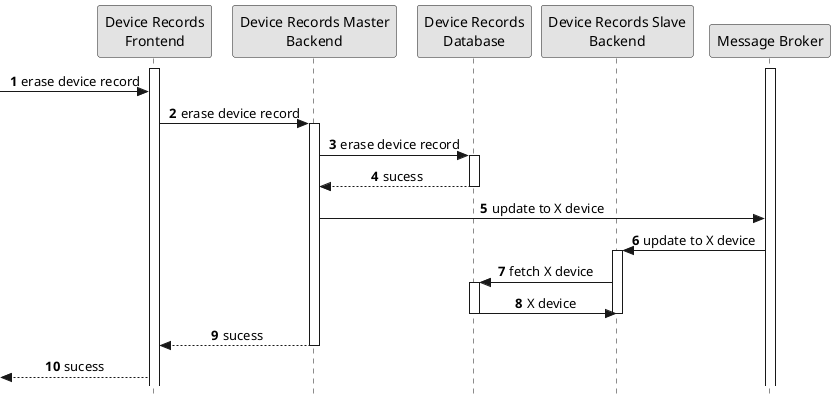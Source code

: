 @startuml process-view-level2-uc08

skinparam Monochrome true
skinparam sequenceMessageAlign center
skinparam style strictuml
hide unlinked

autonumber 1

participant "Device Records\nFrontend" as DRF
participant "Device Records Master\nBackend" as DRMB
participant "Device Records\nDatabase" as DRDB
participant "Device Records Slave\nBackend" as DRSB
participant "Message Broker" as MB

activate MB
activate DRF

-> DRF: erase device record

DRF -> DRMB: erase device record
activate DRMB

DRMB -> DRDB: erase device record
activate DRDB

DRDB --> DRMB: sucess
deactivate DRDB

DRMB -> MB: update to X device

MB -> DRSB: update to X device
activate DRSB

DRSB -> DRDB: fetch X device
activate DRDB

DRDB -> DRSB: X device
deactivate DRDB

deactivate DRSB
DRMB --> DRF: sucess

deactivate DRMB

<-- DRF: sucess

@enduml

